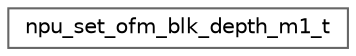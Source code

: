 digraph "Graphical Class Hierarchy"
{
 // LATEX_PDF_SIZE
  bgcolor="transparent";
  edge [fontname=Helvetica,fontsize=10,labelfontname=Helvetica,labelfontsize=10];
  node [fontname=Helvetica,fontsize=10,shape=box,height=0.2,width=0.4];
  rankdir="LR";
  Node0 [id="Node000000",label="npu_set_ofm_blk_depth_m1_t",height=0.2,width=0.4,color="grey40", fillcolor="white", style="filled",URL="$structnpu__set__ofm__blk__depth__m1__t.html",tooltip=" "];
}
